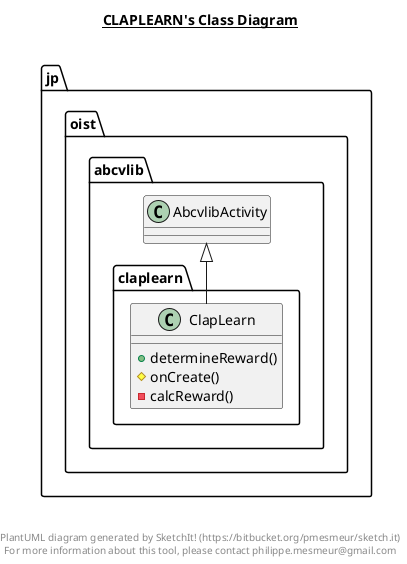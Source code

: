 @startuml

title __CLAPLEARN's Class Diagram__\n

  namespace jp.oist.abcvlib {
    namespace claplearn {
      class jp.oist.abcvlib.claplearn.ClapLearn {
          + determineReward()
          # onCreate()
          - calcReward()
      }
    }
  }
  

  jp.oist.abcvlib.claplearn.ClapLearn -up-|> jp.oist.abcvlib.AbcvlibActivity


right footer


PlantUML diagram generated by SketchIt! (https://bitbucket.org/pmesmeur/sketch.it)
For more information about this tool, please contact philippe.mesmeur@gmail.com
endfooter

@enduml
